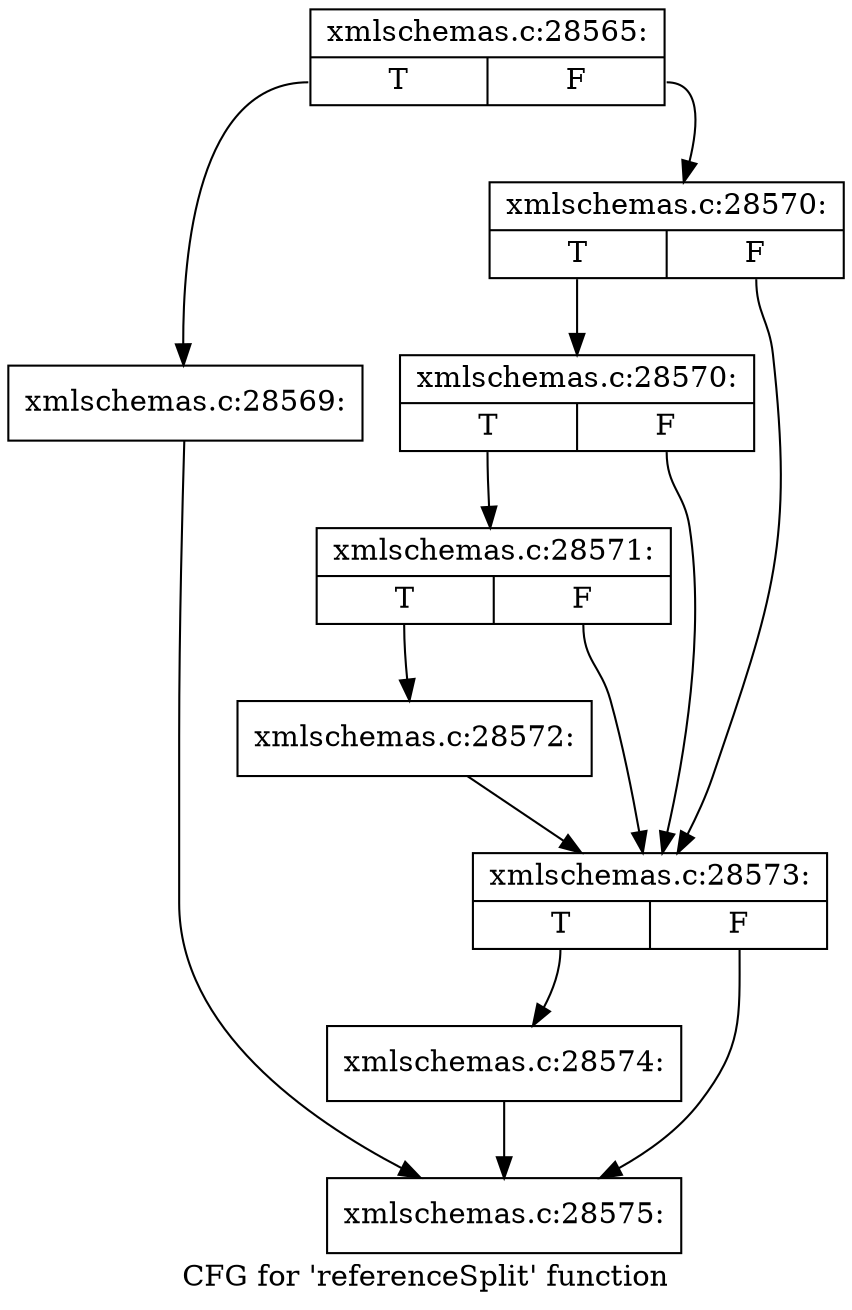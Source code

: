digraph "CFG for 'referenceSplit' function" {
	label="CFG for 'referenceSplit' function";

	Node0x55d026981c00 [shape=record,label="{xmlschemas.c:28565:|{<s0>T|<s1>F}}"];
	Node0x55d026981c00:s0 -> Node0x55d026982a70;
	Node0x55d026981c00:s1 -> Node0x55d026982ac0;
	Node0x55d026982a70 [shape=record,label="{xmlschemas.c:28569:}"];
	Node0x55d026982a70 -> Node0x55d026983f50;
	Node0x55d026982ac0 [shape=record,label="{xmlschemas.c:28570:|{<s0>T|<s1>F}}"];
	Node0x55d026982ac0:s0 -> Node0x55d026982f90;
	Node0x55d026982ac0:s1 -> Node0x55d026982ec0;
	Node0x55d026982f90 [shape=record,label="{xmlschemas.c:28570:|{<s0>T|<s1>F}}"];
	Node0x55d026982f90:s0 -> Node0x55d026982f10;
	Node0x55d026982f90:s1 -> Node0x55d026982ec0;
	Node0x55d026982f10 [shape=record,label="{xmlschemas.c:28571:|{<s0>T|<s1>F}}"];
	Node0x55d026982f10:s0 -> Node0x55d026982e70;
	Node0x55d026982f10:s1 -> Node0x55d026982ec0;
	Node0x55d026982e70 [shape=record,label="{xmlschemas.c:28572:}"];
	Node0x55d026982e70 -> Node0x55d026982ec0;
	Node0x55d026982ec0 [shape=record,label="{xmlschemas.c:28573:|{<s0>T|<s1>F}}"];
	Node0x55d026982ec0:s0 -> Node0x55d026983f00;
	Node0x55d026982ec0:s1 -> Node0x55d026983f50;
	Node0x55d026983f00 [shape=record,label="{xmlschemas.c:28574:}"];
	Node0x55d026983f00 -> Node0x55d026983f50;
	Node0x55d026983f50 [shape=record,label="{xmlschemas.c:28575:}"];
}
